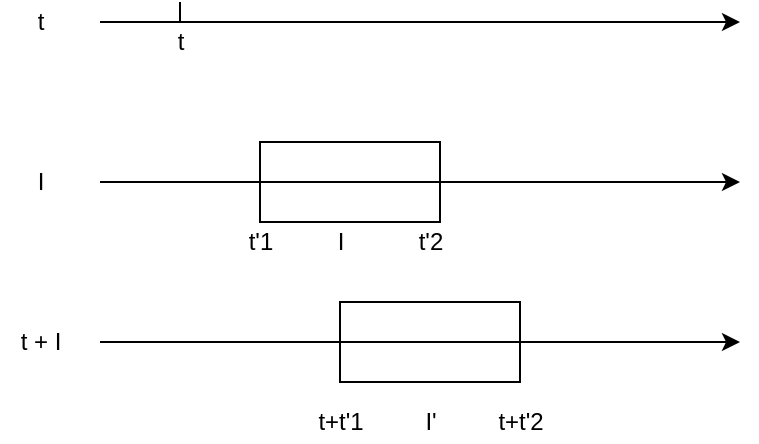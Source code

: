 <mxfile version="20.0.1" type="github">
  <diagram id="W0AHtYKKP0wHDjZA4Mnt" name="Page-1">
    <mxGraphModel dx="1550" dy="844" grid="1" gridSize="10" guides="1" tooltips="1" connect="1" arrows="1" fold="1" page="1" pageScale="1" pageWidth="827" pageHeight="1169" math="0" shadow="0">
      <root>
        <mxCell id="0" />
        <mxCell id="1" parent="0" />
        <mxCell id="hwy5j__0QWYDqPFrOiYS-15" value="" style="rounded=0;whiteSpace=wrap;html=1;" vertex="1" parent="1">
          <mxGeometry x="280" y="300" width="90" height="40" as="geometry" />
        </mxCell>
        <mxCell id="hwy5j__0QWYDqPFrOiYS-2" value="" style="rounded=0;whiteSpace=wrap;html=1;" vertex="1" parent="1">
          <mxGeometry x="240" y="220" width="90" height="40" as="geometry" />
        </mxCell>
        <mxCell id="hwy5j__0QWYDqPFrOiYS-1" value="" style="endArrow=classic;html=1;rounded=0;" edge="1" parent="1">
          <mxGeometry width="50" height="50" relative="1" as="geometry">
            <mxPoint x="160" y="240" as="sourcePoint" />
            <mxPoint x="480" y="240" as="targetPoint" />
          </mxGeometry>
        </mxCell>
        <mxCell id="hwy5j__0QWYDqPFrOiYS-6" value="" style="endArrow=classic;html=1;rounded=0;" edge="1" parent="1">
          <mxGeometry width="50" height="50" relative="1" as="geometry">
            <mxPoint x="160" y="160" as="sourcePoint" />
            <mxPoint x="480" y="160" as="targetPoint" />
          </mxGeometry>
        </mxCell>
        <mxCell id="hwy5j__0QWYDqPFrOiYS-7" value="" style="endArrow=classic;html=1;rounded=0;" edge="1" parent="1">
          <mxGeometry width="50" height="50" relative="1" as="geometry">
            <mxPoint x="160" y="320" as="sourcePoint" />
            <mxPoint x="480" y="320" as="targetPoint" />
          </mxGeometry>
        </mxCell>
        <mxCell id="hwy5j__0QWYDqPFrOiYS-8" value="t" style="text;html=1;align=center;verticalAlign=middle;resizable=0;points=[];autosize=1;strokeColor=none;fillColor=none;" vertex="1" parent="1">
          <mxGeometry x="120" y="150" width="20" height="20" as="geometry" />
        </mxCell>
        <mxCell id="hwy5j__0QWYDqPFrOiYS-9" value="" style="endArrow=none;html=1;rounded=0;" edge="1" parent="1">
          <mxGeometry width="50" height="50" relative="1" as="geometry">
            <mxPoint x="200" y="160" as="sourcePoint" />
            <mxPoint x="200" y="150" as="targetPoint" />
          </mxGeometry>
        </mxCell>
        <mxCell id="hwy5j__0QWYDqPFrOiYS-11" value="t" style="text;html=1;align=center;verticalAlign=middle;resizable=0;points=[];autosize=1;strokeColor=none;fillColor=none;" vertex="1" parent="1">
          <mxGeometry x="190" y="160" width="20" height="20" as="geometry" />
        </mxCell>
        <mxCell id="hwy5j__0QWYDqPFrOiYS-12" value="I" style="text;html=1;align=center;verticalAlign=middle;resizable=0;points=[];autosize=1;strokeColor=none;fillColor=none;" vertex="1" parent="1">
          <mxGeometry x="270" y="260" width="20" height="20" as="geometry" />
        </mxCell>
        <mxCell id="hwy5j__0QWYDqPFrOiYS-13" value="I" style="text;html=1;align=center;verticalAlign=middle;resizable=0;points=[];autosize=1;strokeColor=none;fillColor=none;" vertex="1" parent="1">
          <mxGeometry x="120" y="230" width="20" height="20" as="geometry" />
        </mxCell>
        <mxCell id="hwy5j__0QWYDqPFrOiYS-14" value="t + I" style="text;html=1;align=center;verticalAlign=middle;resizable=0;points=[];autosize=1;strokeColor=none;fillColor=none;" vertex="1" parent="1">
          <mxGeometry x="110" y="310" width="40" height="20" as="geometry" />
        </mxCell>
        <mxCell id="hwy5j__0QWYDqPFrOiYS-16" value="t&#39;1" style="text;html=1;align=center;verticalAlign=middle;resizable=0;points=[];autosize=1;strokeColor=none;fillColor=none;" vertex="1" parent="1">
          <mxGeometry x="225" y="260" width="30" height="20" as="geometry" />
        </mxCell>
        <mxCell id="hwy5j__0QWYDqPFrOiYS-17" value="t&#39;2" style="text;html=1;align=center;verticalAlign=middle;resizable=0;points=[];autosize=1;strokeColor=none;fillColor=none;" vertex="1" parent="1">
          <mxGeometry x="310" y="260" width="30" height="20" as="geometry" />
        </mxCell>
        <mxCell id="hwy5j__0QWYDqPFrOiYS-18" value="I&#39;" style="text;html=1;align=center;verticalAlign=middle;resizable=0;points=[];autosize=1;strokeColor=none;fillColor=none;" vertex="1" parent="1">
          <mxGeometry x="315" y="350" width="20" height="20" as="geometry" />
        </mxCell>
        <mxCell id="hwy5j__0QWYDqPFrOiYS-19" value="t+t&#39;1" style="text;html=1;align=center;verticalAlign=middle;resizable=0;points=[];autosize=1;strokeColor=none;fillColor=none;" vertex="1" parent="1">
          <mxGeometry x="260" y="350" width="40" height="20" as="geometry" />
        </mxCell>
        <mxCell id="hwy5j__0QWYDqPFrOiYS-20" value="t+t&#39;2" style="text;html=1;align=center;verticalAlign=middle;resizable=0;points=[];autosize=1;strokeColor=none;fillColor=none;" vertex="1" parent="1">
          <mxGeometry x="350" y="350" width="40" height="20" as="geometry" />
        </mxCell>
      </root>
    </mxGraphModel>
  </diagram>
</mxfile>
